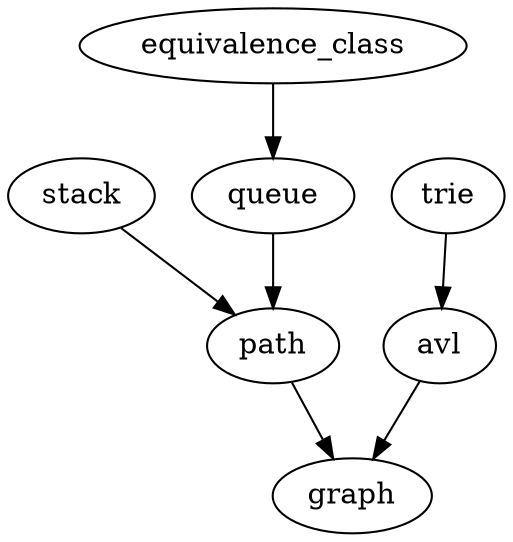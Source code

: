 digraph
{
    _graph[label="graph"];
    path,avl->_graph;
    stack,queue->path;
    equivalence_class->queue;
    trie->avl;
}